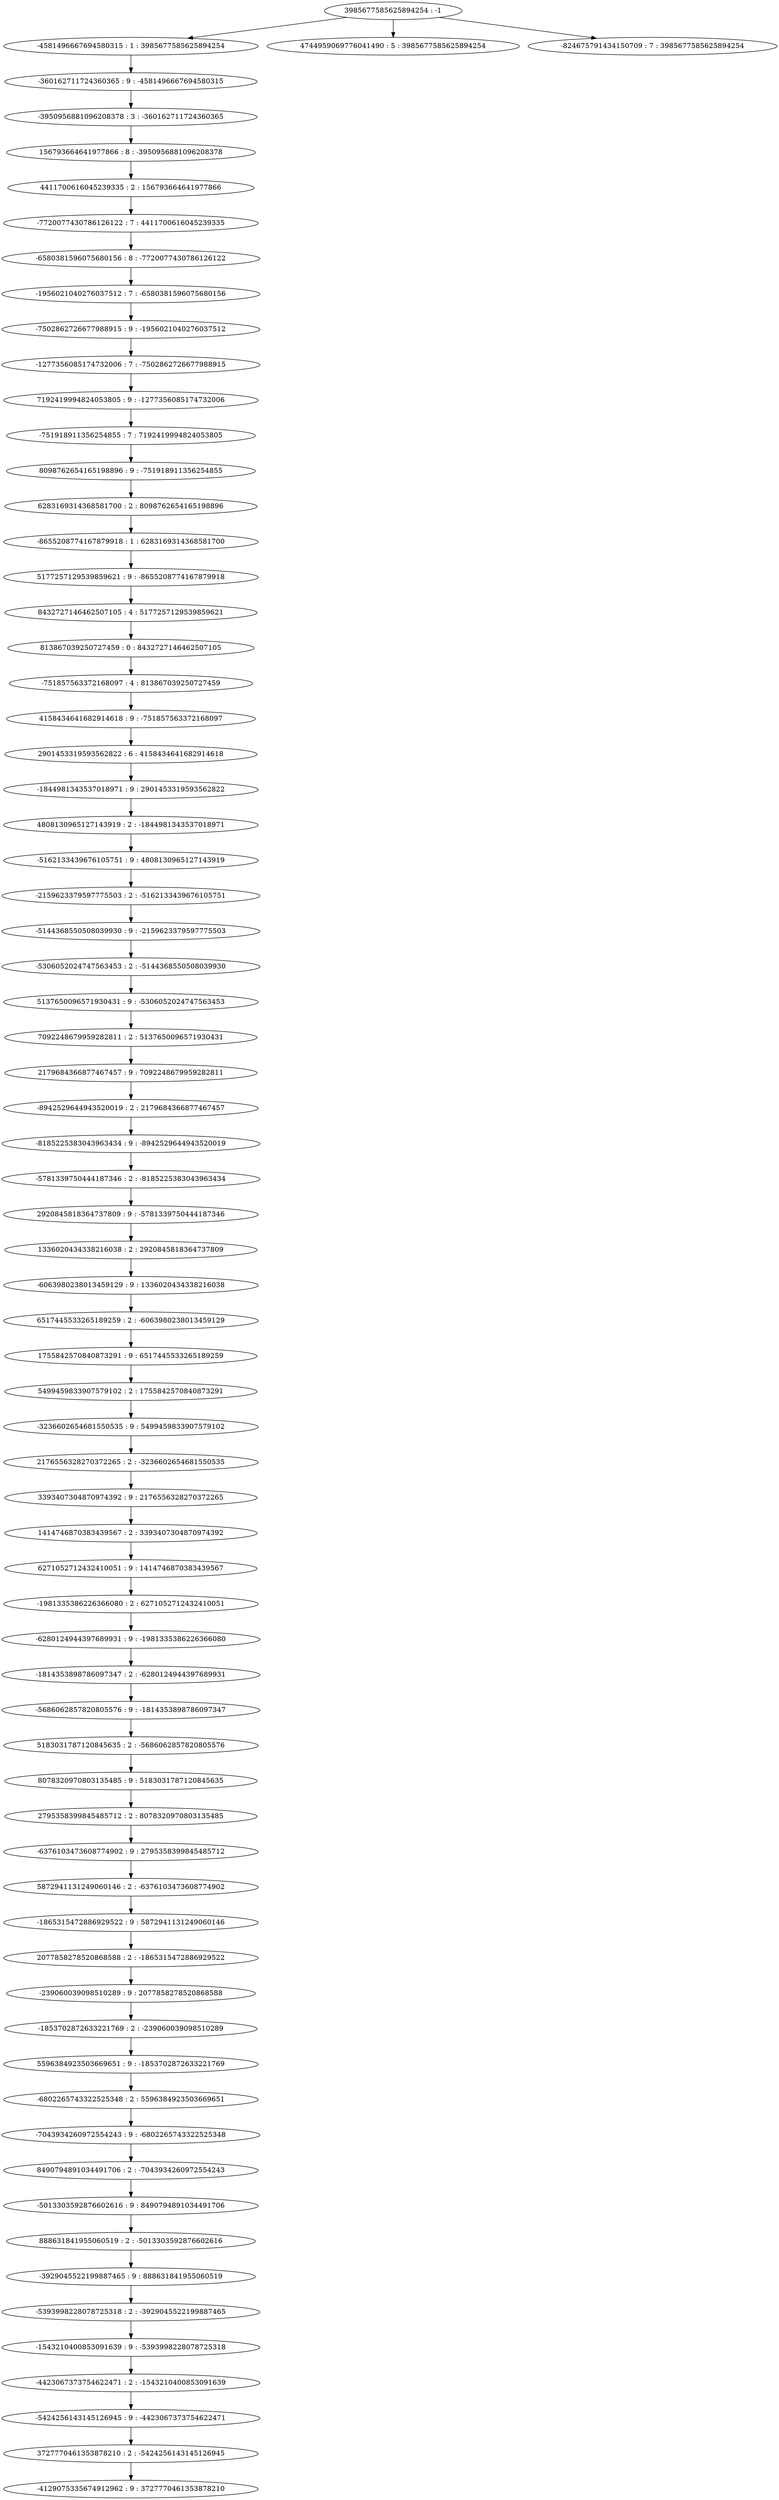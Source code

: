 digraph "plots_10/tree_0.dot" {
	0 [label="3985677585625894254 : -1"]
	1 [label="-4581496667694580315 : 1 : 3985677585625894254"]
	2 [label="4744959069776041490 : 5 : 3985677585625894254"]
	3 [label="-824675791434150709 : 7 : 3985677585625894254"]
	4 [label="-360162711724360365 : 9 : -4581496667694580315"]
	5 [label="-3950956881096208378 : 3 : -360162711724360365"]
	6 [label="156793664641977866 : 8 : -3950956881096208378"]
	7 [label="4411700616045239335 : 2 : 156793664641977866"]
	8 [label="-7720077430786126122 : 7 : 4411700616045239335"]
	9 [label="-6580381596075680156 : 8 : -7720077430786126122"]
	10 [label="-1956021040276037512 : 7 : -6580381596075680156"]
	11 [label="-7502862726677988915 : 9 : -1956021040276037512"]
	12 [label="-1277356085174732006 : 7 : -7502862726677988915"]
	13 [label="7192419994824053805 : 9 : -1277356085174732006"]
	14 [label="-751918911356254855 : 7 : 7192419994824053805"]
	15 [label="8098762654165198896 : 9 : -751918911356254855"]
	16 [label="6283169314368581700 : 2 : 8098762654165198896"]
	17 [label="-8655208774167879918 : 1 : 6283169314368581700"]
	18 [label="5177257129539859621 : 9 : -8655208774167879918"]
	19 [label="8432727146462507105 : 4 : 5177257129539859621"]
	20 [label="813867039250727459 : 0 : 8432727146462507105"]
	21 [label="-751857563372168097 : 4 : 813867039250727459"]
	22 [label="4158434641682914618 : 9 : -751857563372168097"]
	23 [label="2901453319593562822 : 6 : 4158434641682914618"]
	24 [label="-1844981343537018971 : 9 : 2901453319593562822"]
	25 [label="4808130965127143919 : 2 : -1844981343537018971"]
	26 [label="-5162133439676105751 : 9 : 4808130965127143919"]
	27 [label="-2159623379597775503 : 2 : -5162133439676105751"]
	28 [label="-5144368550508039930 : 9 : -2159623379597775503"]
	29 [label="-5306052024747563453 : 2 : -5144368550508039930"]
	30 [label="5137650096571930431 : 9 : -5306052024747563453"]
	31 [label="7092248679959282811 : 2 : 5137650096571930431"]
	32 [label="2179684366877467457 : 9 : 7092248679959282811"]
	33 [label="-8942529644943520019 : 2 : 2179684366877467457"]
	34 [label="-8185225383043963434 : 9 : -8942529644943520019"]
	35 [label="-5781339750444187346 : 2 : -8185225383043963434"]
	36 [label="2920845818364737809 : 9 : -5781339750444187346"]
	37 [label="1336020434338216038 : 2 : 2920845818364737809"]
	38 [label="-6063980238013459129 : 9 : 1336020434338216038"]
	39 [label="6517445533265189259 : 2 : -6063980238013459129"]
	40 [label="1755842570840873291 : 9 : 6517445533265189259"]
	41 [label="5499459833907579102 : 2 : 1755842570840873291"]
	42 [label="-3236602654681550535 : 9 : 5499459833907579102"]
	43 [label="2176556328270372265 : 2 : -3236602654681550535"]
	44 [label="3393407304870974392 : 9 : 2176556328270372265"]
	45 [label="1414746870383439567 : 2 : 3393407304870974392"]
	46 [label="6271052712432410051 : 9 : 1414746870383439567"]
	47 [label="-1981335386226366080 : 2 : 6271052712432410051"]
	48 [label="-6280124944397689931 : 9 : -1981335386226366080"]
	49 [label="-1814353898786097347 : 2 : -6280124944397689931"]
	50 [label="-5686062857820805576 : 9 : -1814353898786097347"]
	51 [label="5183031787120845635 : 2 : -5686062857820805576"]
	52 [label="8078320970803135485 : 9 : 5183031787120845635"]
	53 [label="2795358399845485712 : 2 : 8078320970803135485"]
	54 [label="-6376103473608774902 : 9 : 2795358399845485712"]
	55 [label="5872941131249060146 : 2 : -6376103473608774902"]
	56 [label="-1865315472886929522 : 9 : 5872941131249060146"]
	57 [label="2077858278520868588 : 2 : -1865315472886929522"]
	58 [label="-239060039098510289 : 9 : 2077858278520868588"]
	59 [label="-1853702872633221769 : 2 : -239060039098510289"]
	60 [label="5596384923503669651 : 9 : -1853702872633221769"]
	61 [label="-6802265743322525348 : 2 : 5596384923503669651"]
	62 [label="-7043934260972554243 : 9 : -6802265743322525348"]
	63 [label="8490794891034491706 : 2 : -7043934260972554243"]
	64 [label="-5013303592876602616 : 9 : 8490794891034491706"]
	65 [label="888631841955060519 : 2 : -5013303592876602616"]
	66 [label="-3929045522199887465 : 9 : 888631841955060519"]
	67 [label="-5393998228078725318 : 2 : -3929045522199887465"]
	68 [label="-1543210400853091639 : 9 : -5393998228078725318"]
	69 [label="-4423067373754622471 : 2 : -1543210400853091639"]
	70 [label="-5424256143145126945 : 9 : -4423067373754622471"]
	71 [label="3727770461353878210 : 2 : -5424256143145126945"]
	72 [label="-4129075335674912962 : 9 : 3727770461353878210"]
	0 -> 1
	1 -> 4
	4 -> 5
	5 -> 6
	6 -> 7
	7 -> 8
	8 -> 9
	9 -> 10
	10 -> 11
	11 -> 12
	12 -> 13
	13 -> 14
	14 -> 15
	15 -> 16
	16 -> 17
	17 -> 18
	18 -> 19
	19 -> 20
	20 -> 21
	21 -> 22
	22 -> 23
	23 -> 24
	24 -> 25
	25 -> 26
	26 -> 27
	27 -> 28
	28 -> 29
	29 -> 30
	30 -> 31
	31 -> 32
	32 -> 33
	33 -> 34
	34 -> 35
	35 -> 36
	36 -> 37
	37 -> 38
	38 -> 39
	39 -> 40
	40 -> 41
	41 -> 42
	42 -> 43
	43 -> 44
	44 -> 45
	45 -> 46
	46 -> 47
	47 -> 48
	48 -> 49
	49 -> 50
	50 -> 51
	51 -> 52
	52 -> 53
	53 -> 54
	54 -> 55
	55 -> 56
	56 -> 57
	57 -> 58
	58 -> 59
	59 -> 60
	60 -> 61
	61 -> 62
	62 -> 63
	63 -> 64
	64 -> 65
	65 -> 66
	66 -> 67
	67 -> 68
	68 -> 69
	69 -> 70
	70 -> 71
	71 -> 72
	0 -> 2
	0 -> 3
}
